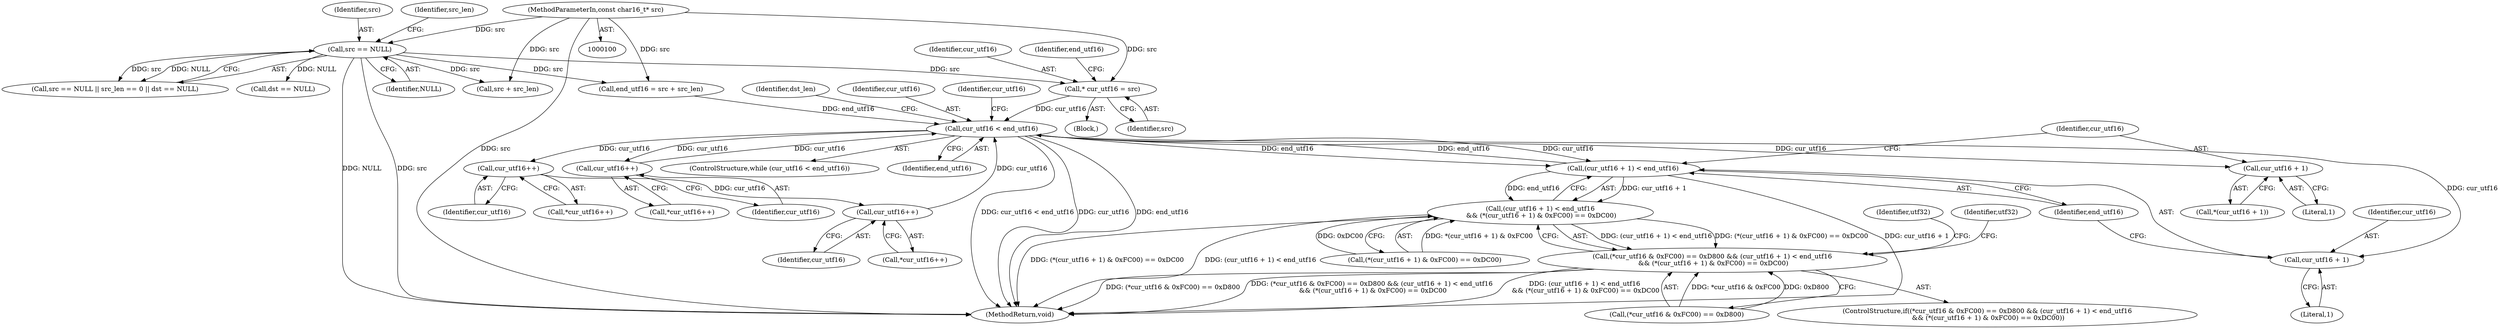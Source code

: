 digraph "0_Android_ecf5fd58a8f50362ce9e8d4245a33d56f29f142b_1@pointer" {
"1000121" [label="(Call,* cur_utf16 = src)"];
"1000108" [label="(Call,src == NULL)"];
"1000101" [label="(MethodParameterIn,const char16_t* src)"];
"1000134" [label="(Call,cur_utf16 < end_utf16)"];
"1000148" [label="(Call,(cur_utf16 + 1) < end_utf16)"];
"1000147" [label="(Call,(cur_utf16 + 1) < end_utf16\n && (*(cur_utf16 + 1) & 0xFC00) == 0xDC00)"];
"1000140" [label="(Call,(*cur_utf16 & 0xFC00) == 0xD800 && (cur_utf16 + 1) < end_utf16\n && (*(cur_utf16 + 1) & 0xFC00) == 0xDC00)"];
"1000149" [label="(Call,cur_utf16 + 1)"];
"1000156" [label="(Call,cur_utf16 + 1)"];
"1000167" [label="(Call,cur_utf16++)"];
"1000175" [label="(Call,cur_utf16++)"];
"1000188" [label="(Call,cur_utf16++)"];
"1000121" [label="(Call,* cur_utf16 = src)"];
"1000153" [label="(Call,(*(cur_utf16 + 1) & 0xFC00) == 0xDC00)"];
"1000110" [label="(Identifier,NULL)"];
"1000126" [label="(Call,src + src_len)"];
"1000157" [label="(Identifier,cur_utf16)"];
"1000151" [label="(Literal,1)"];
"1000187" [label="(Call,*cur_utf16++)"];
"1000124" [label="(Call,end_utf16 = src + src_len)"];
"1000216" [label="(Identifier,dst_len)"];
"1000148" [label="(Call,(cur_utf16 + 1) < end_utf16)"];
"1000107" [label="(Call,src == NULL || src_len == 0 || dst == NULL)"];
"1000147" [label="(Call,(cur_utf16 + 1) < end_utf16\n && (*(cur_utf16 + 1) & 0xFC00) == 0xDC00)"];
"1000158" [label="(Literal,1)"];
"1000113" [label="(Identifier,src_len)"];
"1000105" [label="(Block,)"];
"1000115" [label="(Call,dst == NULL)"];
"1000140" [label="(Call,(*cur_utf16 & 0xFC00) == 0xD800 && (cur_utf16 + 1) < end_utf16\n && (*(cur_utf16 + 1) & 0xFC00) == 0xDC00)"];
"1000168" [label="(Identifier,cur_utf16)"];
"1000122" [label="(Identifier,cur_utf16)"];
"1000175" [label="(Call,cur_utf16++)"];
"1000176" [label="(Identifier,cur_utf16)"];
"1000101" [label="(MethodParameterIn,const char16_t* src)"];
"1000135" [label="(Identifier,cur_utf16)"];
"1000150" [label="(Identifier,cur_utf16)"];
"1000156" [label="(Call,cur_utf16 + 1)"];
"1000174" [label="(Call,*cur_utf16++)"];
"1000133" [label="(ControlStructure,while (cur_utf16 < end_utf16))"];
"1000136" [label="(Identifier,end_utf16)"];
"1000188" [label="(Call,cur_utf16++)"];
"1000144" [label="(Identifier,cur_utf16)"];
"1000149" [label="(Call,cur_utf16 + 1)"];
"1000184" [label="(Identifier,utf32)"];
"1000139" [label="(ControlStructure,if((*cur_utf16 & 0xFC00) == 0xD800 && (cur_utf16 + 1) < end_utf16\n && (*(cur_utf16 + 1) & 0xFC00) == 0xDC00))"];
"1000163" [label="(Identifier,utf32)"];
"1000109" [label="(Identifier,src)"];
"1000224" [label="(MethodReturn,void)"];
"1000155" [label="(Call,*(cur_utf16 + 1))"];
"1000108" [label="(Call,src == NULL)"];
"1000123" [label="(Identifier,src)"];
"1000152" [label="(Identifier,end_utf16)"];
"1000141" [label="(Call,(*cur_utf16 & 0xFC00) == 0xD800)"];
"1000166" [label="(Call,*cur_utf16++)"];
"1000189" [label="(Identifier,cur_utf16)"];
"1000125" [label="(Identifier,end_utf16)"];
"1000167" [label="(Call,cur_utf16++)"];
"1000134" [label="(Call,cur_utf16 < end_utf16)"];
"1000121" -> "1000105"  [label="AST: "];
"1000121" -> "1000123"  [label="CFG: "];
"1000122" -> "1000121"  [label="AST: "];
"1000123" -> "1000121"  [label="AST: "];
"1000125" -> "1000121"  [label="CFG: "];
"1000108" -> "1000121"  [label="DDG: src"];
"1000101" -> "1000121"  [label="DDG: src"];
"1000121" -> "1000134"  [label="DDG: cur_utf16"];
"1000108" -> "1000107"  [label="AST: "];
"1000108" -> "1000110"  [label="CFG: "];
"1000109" -> "1000108"  [label="AST: "];
"1000110" -> "1000108"  [label="AST: "];
"1000113" -> "1000108"  [label="CFG: "];
"1000107" -> "1000108"  [label="CFG: "];
"1000108" -> "1000224"  [label="DDG: NULL"];
"1000108" -> "1000224"  [label="DDG: src"];
"1000108" -> "1000107"  [label="DDG: src"];
"1000108" -> "1000107"  [label="DDG: NULL"];
"1000101" -> "1000108"  [label="DDG: src"];
"1000108" -> "1000115"  [label="DDG: NULL"];
"1000108" -> "1000124"  [label="DDG: src"];
"1000108" -> "1000126"  [label="DDG: src"];
"1000101" -> "1000100"  [label="AST: "];
"1000101" -> "1000224"  [label="DDG: src"];
"1000101" -> "1000124"  [label="DDG: src"];
"1000101" -> "1000126"  [label="DDG: src"];
"1000134" -> "1000133"  [label="AST: "];
"1000134" -> "1000136"  [label="CFG: "];
"1000135" -> "1000134"  [label="AST: "];
"1000136" -> "1000134"  [label="AST: "];
"1000144" -> "1000134"  [label="CFG: "];
"1000216" -> "1000134"  [label="CFG: "];
"1000134" -> "1000224"  [label="DDG: cur_utf16 < end_utf16"];
"1000134" -> "1000224"  [label="DDG: cur_utf16"];
"1000134" -> "1000224"  [label="DDG: end_utf16"];
"1000188" -> "1000134"  [label="DDG: cur_utf16"];
"1000175" -> "1000134"  [label="DDG: cur_utf16"];
"1000124" -> "1000134"  [label="DDG: end_utf16"];
"1000148" -> "1000134"  [label="DDG: end_utf16"];
"1000134" -> "1000148"  [label="DDG: cur_utf16"];
"1000134" -> "1000148"  [label="DDG: end_utf16"];
"1000134" -> "1000149"  [label="DDG: cur_utf16"];
"1000134" -> "1000156"  [label="DDG: cur_utf16"];
"1000134" -> "1000167"  [label="DDG: cur_utf16"];
"1000134" -> "1000188"  [label="DDG: cur_utf16"];
"1000148" -> "1000147"  [label="AST: "];
"1000148" -> "1000152"  [label="CFG: "];
"1000149" -> "1000148"  [label="AST: "];
"1000152" -> "1000148"  [label="AST: "];
"1000157" -> "1000148"  [label="CFG: "];
"1000147" -> "1000148"  [label="CFG: "];
"1000148" -> "1000224"  [label="DDG: cur_utf16 + 1"];
"1000148" -> "1000147"  [label="DDG: cur_utf16 + 1"];
"1000148" -> "1000147"  [label="DDG: end_utf16"];
"1000147" -> "1000140"  [label="AST: "];
"1000147" -> "1000153"  [label="CFG: "];
"1000153" -> "1000147"  [label="AST: "];
"1000140" -> "1000147"  [label="CFG: "];
"1000147" -> "1000224"  [label="DDG: (cur_utf16 + 1) < end_utf16"];
"1000147" -> "1000224"  [label="DDG: (*(cur_utf16 + 1) & 0xFC00) == 0xDC00"];
"1000147" -> "1000140"  [label="DDG: (cur_utf16 + 1) < end_utf16"];
"1000147" -> "1000140"  [label="DDG: (*(cur_utf16 + 1) & 0xFC00) == 0xDC00"];
"1000153" -> "1000147"  [label="DDG: *(cur_utf16 + 1) & 0xFC00"];
"1000153" -> "1000147"  [label="DDG: 0xDC00"];
"1000140" -> "1000139"  [label="AST: "];
"1000140" -> "1000141"  [label="CFG: "];
"1000141" -> "1000140"  [label="AST: "];
"1000163" -> "1000140"  [label="CFG: "];
"1000184" -> "1000140"  [label="CFG: "];
"1000140" -> "1000224"  [label="DDG: (*cur_utf16 & 0xFC00) == 0xD800"];
"1000140" -> "1000224"  [label="DDG: (*cur_utf16 & 0xFC00) == 0xD800 && (cur_utf16 + 1) < end_utf16\n && (*(cur_utf16 + 1) & 0xFC00) == 0xDC00"];
"1000140" -> "1000224"  [label="DDG: (cur_utf16 + 1) < end_utf16\n && (*(cur_utf16 + 1) & 0xFC00) == 0xDC00"];
"1000141" -> "1000140"  [label="DDG: *cur_utf16 & 0xFC00"];
"1000141" -> "1000140"  [label="DDG: 0xD800"];
"1000149" -> "1000151"  [label="CFG: "];
"1000150" -> "1000149"  [label="AST: "];
"1000151" -> "1000149"  [label="AST: "];
"1000152" -> "1000149"  [label="CFG: "];
"1000156" -> "1000155"  [label="AST: "];
"1000156" -> "1000158"  [label="CFG: "];
"1000157" -> "1000156"  [label="AST: "];
"1000158" -> "1000156"  [label="AST: "];
"1000155" -> "1000156"  [label="CFG: "];
"1000167" -> "1000166"  [label="AST: "];
"1000167" -> "1000168"  [label="CFG: "];
"1000168" -> "1000167"  [label="AST: "];
"1000166" -> "1000167"  [label="CFG: "];
"1000167" -> "1000175"  [label="DDG: cur_utf16"];
"1000175" -> "1000174"  [label="AST: "];
"1000175" -> "1000176"  [label="CFG: "];
"1000176" -> "1000175"  [label="AST: "];
"1000174" -> "1000175"  [label="CFG: "];
"1000188" -> "1000187"  [label="AST: "];
"1000188" -> "1000189"  [label="CFG: "];
"1000189" -> "1000188"  [label="AST: "];
"1000187" -> "1000188"  [label="CFG: "];
}
